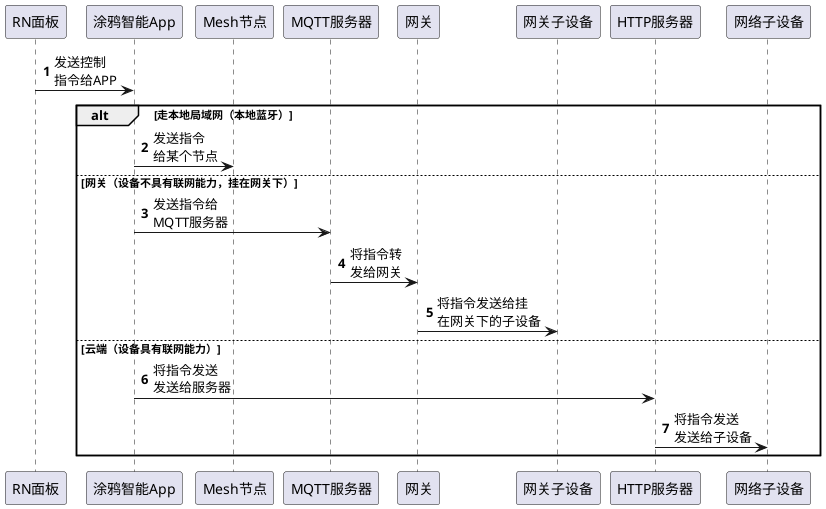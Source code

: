 @startuml
'https://plantuml.com/sequence-diagram

autonumber
participant RN面板 order 10
participant 涂鸦智能App order 20

participant Mesh节点 order 30

participant MQTT服务器 order 41
participant 网关 order 41
participant 网关子设备 order 42

participant HTTP服务器 order 50
participant 网络子设备 order 51

RN面板 -> 涂鸦智能App : 发送控制\n指令给APP
alt 走本地局域网（本地蓝牙）
    涂鸦智能App -> Mesh节点 : 发送指令\n给某个节点
else 网关（设备不具有联网能力，挂在网关下）
    涂鸦智能App -> MQTT服务器 : 发送指令给\nMQTT服务器
    MQTT服务器 -> 网关: 将指令转\n发给网关
    网关 -> 网关子设备 : 将指令发送给挂\n在网关下的子设备
else 云端（设备具有联网能力）
    涂鸦智能App -> HTTP服务器 : 将指令发送\n发送给服务器
    HTTP服务器 -> 网络子设备 : 将指令发送\n发送给子设备
end
@enduml